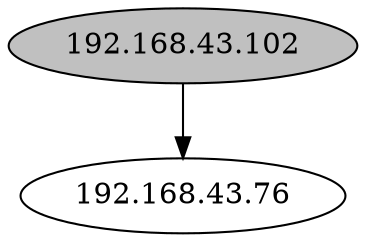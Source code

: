 digraph DAG {
S0[label="192.168.43.102",fillcolor=grey,style=filled];
S1[label="192.168.43.76"];
S0 -> S1
}